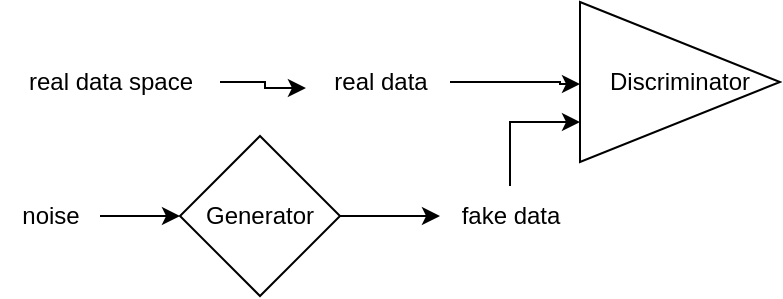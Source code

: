 <mxfile version="22.1.3" type="github">
  <diagram name="Page-1" id="_hA_Yiao_eVFl8C4lTkQ">
    <mxGraphModel dx="1434" dy="827" grid="1" gridSize="10" guides="1" tooltips="1" connect="1" arrows="1" fold="1" page="1" pageScale="1" pageWidth="3200" pageHeight="5500" math="0" shadow="0">
      <root>
        <mxCell id="0" />
        <mxCell id="1" parent="0" />
        <mxCell id="MPvdrOtLY16ArlkZWAcu-1" value="Discriminator" style="triangle;whiteSpace=wrap;html=1;" vertex="1" parent="1">
          <mxGeometry x="630" y="353" width="100" height="80" as="geometry" />
        </mxCell>
        <mxCell id="MPvdrOtLY16ArlkZWAcu-9" style="edgeStyle=orthogonalEdgeStyle;rounded=0;orthogonalLoop=1;jettySize=auto;html=1;" edge="1" parent="1" source="MPvdrOtLY16ArlkZWAcu-2">
          <mxGeometry relative="1" as="geometry">
            <mxPoint x="560" y="460" as="targetPoint" />
          </mxGeometry>
        </mxCell>
        <mxCell id="MPvdrOtLY16ArlkZWAcu-2" value="Generator" style="rhombus;whiteSpace=wrap;html=1;" vertex="1" parent="1">
          <mxGeometry x="430" y="420" width="80" height="80" as="geometry" />
        </mxCell>
        <mxCell id="MPvdrOtLY16ArlkZWAcu-4" style="edgeStyle=orthogonalEdgeStyle;rounded=0;orthogonalLoop=1;jettySize=auto;html=1;entryX=0;entryY=0.5;entryDx=0;entryDy=0;" edge="1" parent="1" source="MPvdrOtLY16ArlkZWAcu-3" target="MPvdrOtLY16ArlkZWAcu-2">
          <mxGeometry relative="1" as="geometry" />
        </mxCell>
        <mxCell id="MPvdrOtLY16ArlkZWAcu-3" value="noise" style="text;html=1;align=center;verticalAlign=middle;resizable=0;points=[];autosize=1;strokeColor=none;fillColor=none;" vertex="1" parent="1">
          <mxGeometry x="340" y="445" width="50" height="30" as="geometry" />
        </mxCell>
        <mxCell id="MPvdrOtLY16ArlkZWAcu-16" style="edgeStyle=orthogonalEdgeStyle;rounded=0;orthogonalLoop=1;jettySize=auto;html=1;entryX=0;entryY=0.75;entryDx=0;entryDy=0;" edge="1" parent="1" source="MPvdrOtLY16ArlkZWAcu-5" target="MPvdrOtLY16ArlkZWAcu-1">
          <mxGeometry relative="1" as="geometry" />
        </mxCell>
        <mxCell id="MPvdrOtLY16ArlkZWAcu-5" value="fake data" style="text;html=1;align=center;verticalAlign=middle;resizable=0;points=[];autosize=1;strokeColor=none;fillColor=none;" vertex="1" parent="1">
          <mxGeometry x="560" y="445" width="70" height="30" as="geometry" />
        </mxCell>
        <mxCell id="MPvdrOtLY16ArlkZWAcu-11" value="real data space" style="text;html=1;align=center;verticalAlign=middle;resizable=0;points=[];autosize=1;strokeColor=none;fillColor=none;" vertex="1" parent="1">
          <mxGeometry x="340" y="378" width="110" height="30" as="geometry" />
        </mxCell>
        <mxCell id="MPvdrOtLY16ArlkZWAcu-13" style="edgeStyle=orthogonalEdgeStyle;rounded=0;orthogonalLoop=1;jettySize=auto;html=1;entryX=0;entryY=0.5;entryDx=0;entryDy=0;" edge="1" parent="1" source="MPvdrOtLY16ArlkZWAcu-12" target="MPvdrOtLY16ArlkZWAcu-1">
          <mxGeometry relative="1" as="geometry">
            <mxPoint x="670" y="393" as="targetPoint" />
            <Array as="points">
              <mxPoint x="620" y="393" />
              <mxPoint x="620" y="394" />
            </Array>
          </mxGeometry>
        </mxCell>
        <mxCell id="MPvdrOtLY16ArlkZWAcu-12" value="real data" style="text;html=1;align=center;verticalAlign=middle;resizable=0;points=[];autosize=1;strokeColor=none;fillColor=none;" vertex="1" parent="1">
          <mxGeometry x="495" y="378" width="70" height="30" as="geometry" />
        </mxCell>
        <mxCell id="MPvdrOtLY16ArlkZWAcu-14" style="edgeStyle=orthogonalEdgeStyle;rounded=0;orthogonalLoop=1;jettySize=auto;html=1;entryX=-0.029;entryY=0.6;entryDx=0;entryDy=0;entryPerimeter=0;" edge="1" parent="1" source="MPvdrOtLY16ArlkZWAcu-11" target="MPvdrOtLY16ArlkZWAcu-12">
          <mxGeometry relative="1" as="geometry" />
        </mxCell>
      </root>
    </mxGraphModel>
  </diagram>
</mxfile>
